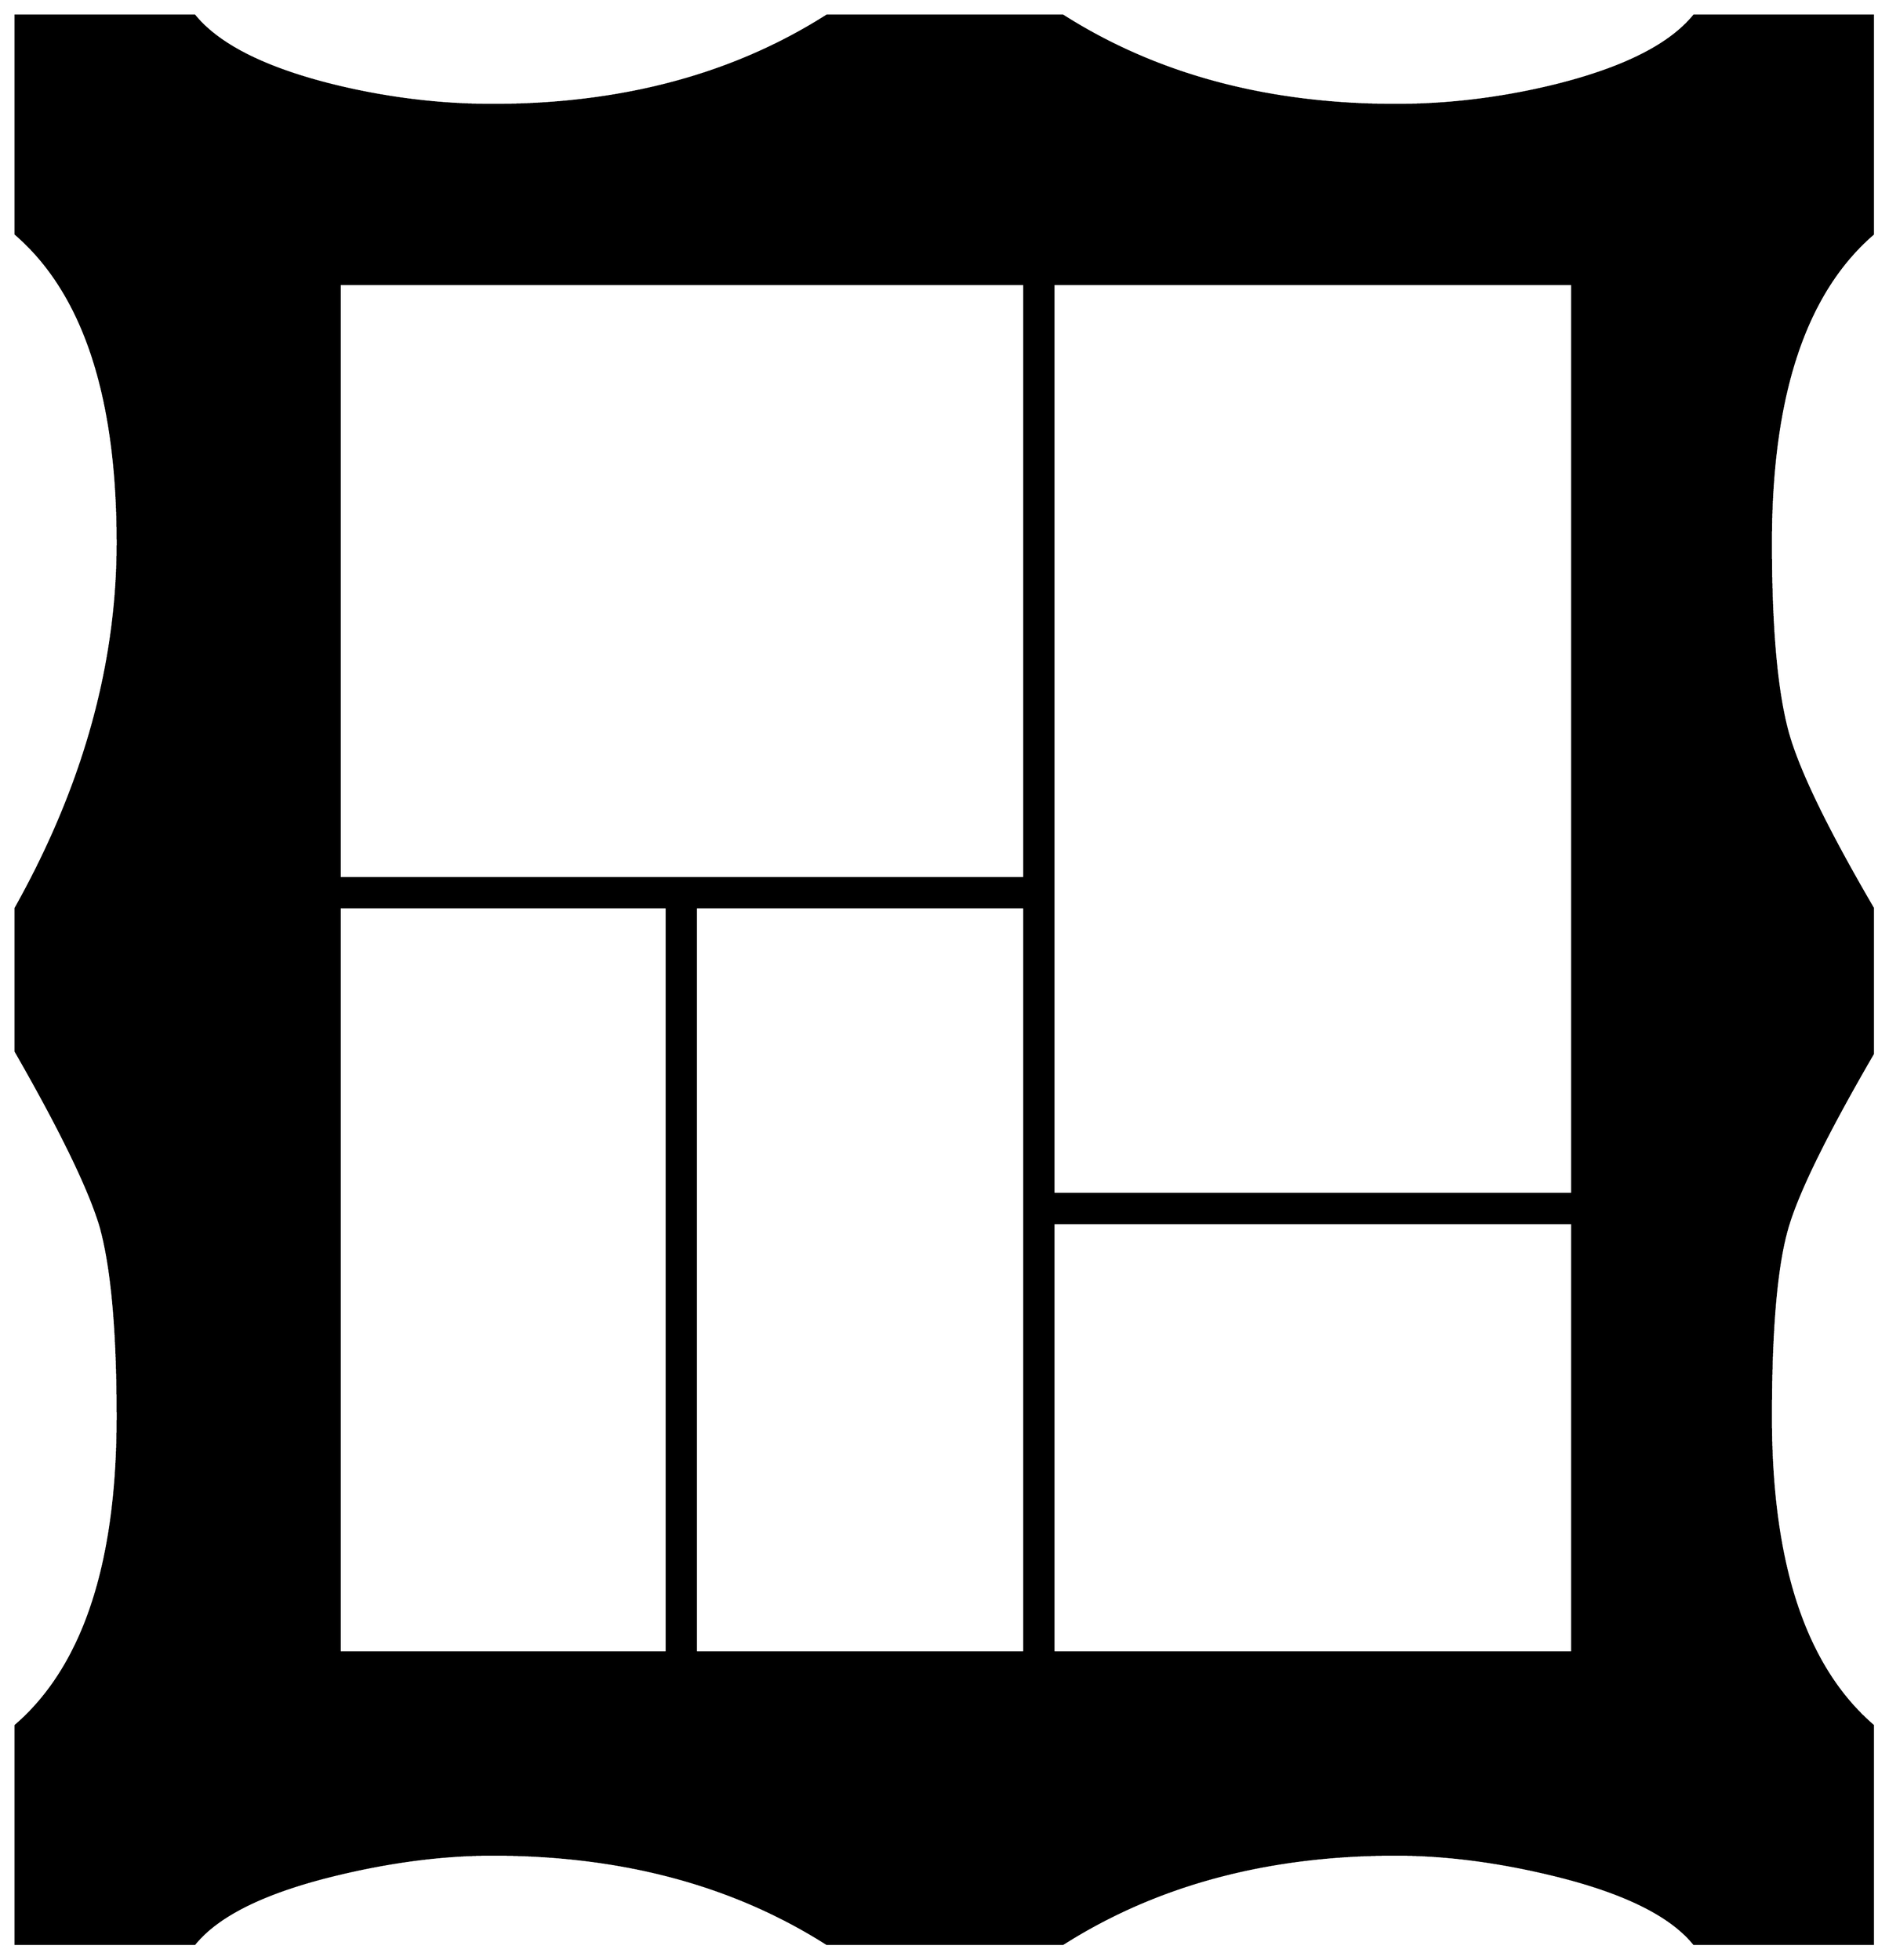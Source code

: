 


\begin{tikzpicture}[y=0.80pt, x=0.80pt, yscale=-1.0, xscale=1.0, inner sep=0pt, outer sep=0pt]
\begin{scope}[shift={(100.0,1700.0)},nonzero rule]
  \path[draw=.,fill=.,line width=1.600pt] (1823.0,254.0) --
    (1669.0,254.0) .. controls (1649.0,229.333) and (1609.333,209.667)
    .. (1550.0,195.0) .. controls (1501.333,183.0) and
    (1455.333,177.0) .. (1412.0,177.0) .. controls (1301.333,177.0)
    and (1205.667,202.667) .. (1125.0,254.0) -- (922.0,254.0) ..
    controls (841.333,202.667) and (745.333,177.0) .. (634.0,177.0) ..
    controls (590.667,177.0) and (544.667,183.0) .. (496.0,195.0) ..
    controls (436.667,209.667) and (397.0,229.333) .. (377.0,254.0) --
    (223.0,254.0) -- (223.0,66.0) .. controls (281.667,15.333) and
    (311.0,-73.333) .. (311.0,-200.0) .. controls (311.0,-274.667)
    and (306.0,-329.667) .. (296.0,-365.0) .. controls
    (286.0,-397.667) and (261.667,-447.667) .. (223.0,-515.0) --
    (223.0,-638.0) .. controls (281.667,-742.667) and (311.0,-847.667)
    .. (311.0,-953.0) .. controls (311.0,-1079.667) and
    (281.667,-1168.333) .. (223.0,-1219.0) -- (223.0,-1407.0) --
    (377.0,-1407.0) .. controls (397.667,-1381.667) and
    (437.333,-1361.667) .. (496.0,-1347.0) .. controls
    (542.0,-1335.667) and (588.0,-1330.0) .. (634.0,-1330.0) ..
    controls (745.333,-1330.0) and (841.333,-1355.667) ..
    (922.0,-1407.0) -- (1125.0,-1407.0) .. controls
    (1205.667,-1355.667) and (1301.333,-1330.0) .. (1412.0,-1330.0) ..
    controls (1458.0,-1330.0) and (1504.0,-1335.667) ..
    (1550.0,-1347.0) .. controls (1608.667,-1361.667) and
    (1648.333,-1381.667) .. (1669.0,-1407.0) -- (1823.0,-1407.0) --
    (1823.0,-1219.0) .. controls (1764.333,-1168.333) and
    (1735.0,-1079.667) .. (1735.0,-953.0) .. controls
    (1735.0,-878.333) and (1740.0,-823.333) .. (1750.0,-788.0) ..
    controls (1759.333,-755.333) and (1783.667,-705.333) ..
    (1823.0,-638.0) -- (1823.0,-513.0) .. controls
    (1782.333,-443.0) and (1757.667,-392.667) .. (1749.0,-362.0) ..
    controls (1739.667,-329.333) and (1735.0,-275.333) ..
    (1735.0,-200.0) .. controls (1735.0,-73.333) and (1764.333,15.333)
    .. (1823.0,66.0) -- (1823.0,254.0) -- cycle(1564.0,-392.0)
    -- (1564.0,-1176.0) -- (1117.0,-1176.0) -- (1117.0,-392.0)
    -- (1564.0,-392.0) -- cycle(1092.0,-664.0) --
    (1092.0,-1176.0) -- (502.0,-1176.0) -- (502.0,-664.0) --
    (1092.0,-664.0) -- cycle(1564.0,3.0) -- (1564.0,-367.0) --
    (1117.0,-367.0) -- (1117.0,3.0) -- (1564.0,3.0) --
    cycle(1092.0,3.0) -- (1092.0,-639.0) -- (809.0,-639.0) --
    (809.0,3.0) -- (1092.0,3.0) -- cycle(784.0,3.0) --
    (784.0,-639.0) -- (502.0,-639.0) -- (502.0,3.0) --
    (784.0,3.0) -- cycle;
\end{scope}

\end{tikzpicture}

